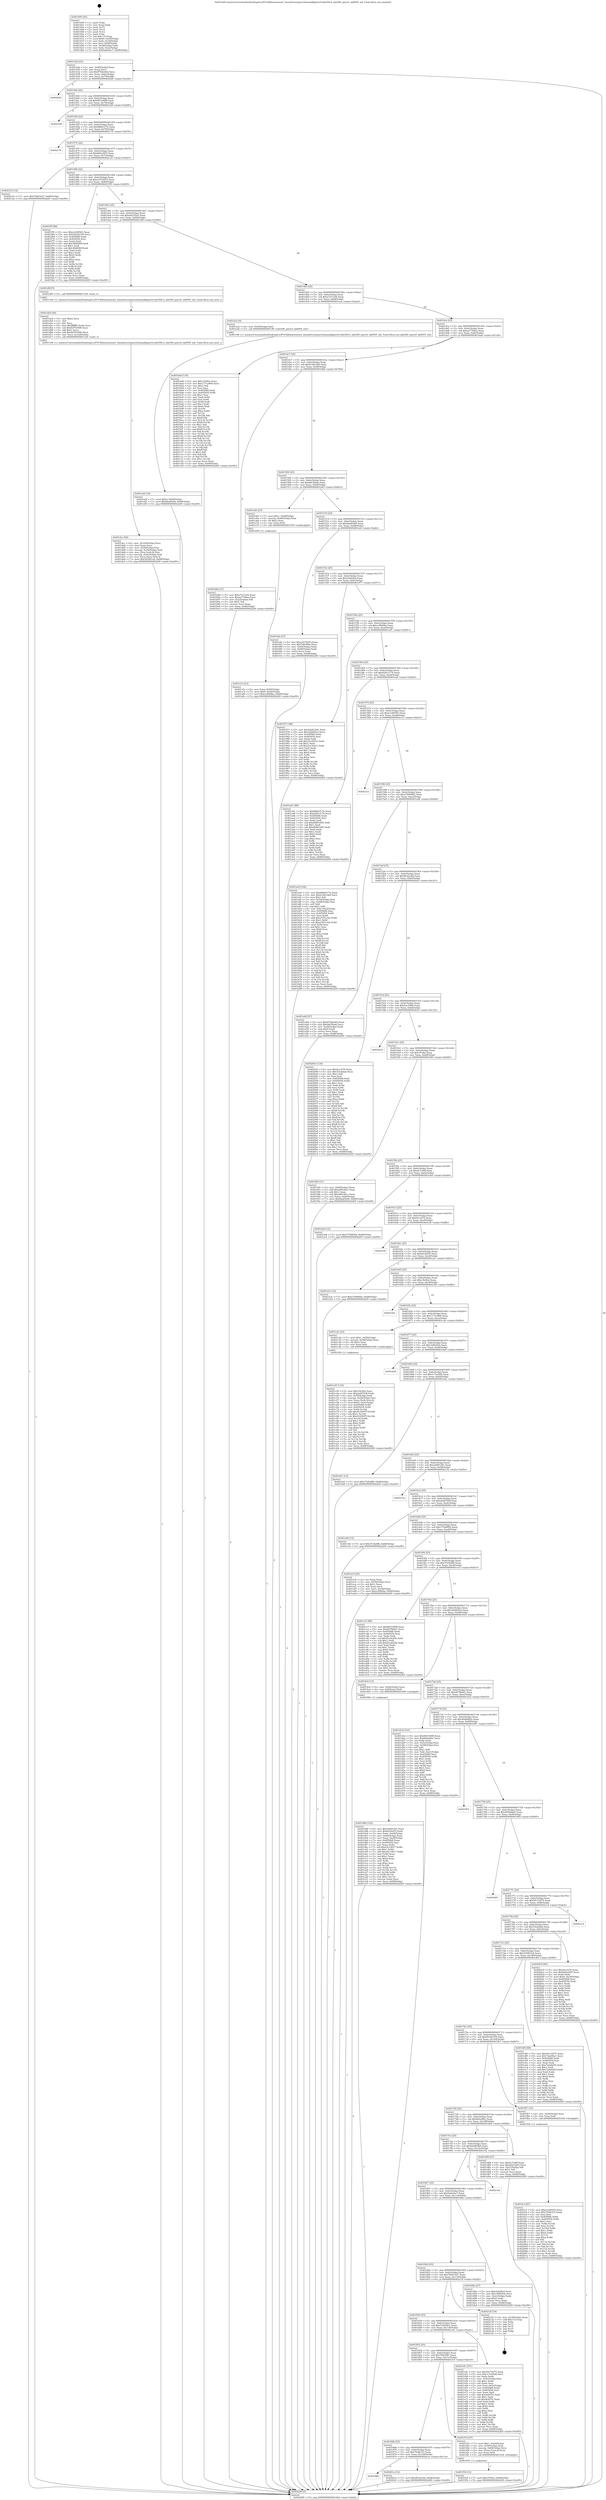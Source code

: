 digraph "0x401400" {
  label = "0x401400 (/mnt/c/Users/mathe/Desktop/tcc/POCII/binaries/extr_linuxdriverspinctrlnomadikpinctrl-abx500.h_abx500_pinctrl_ab8505_init_Final-ollvm.out::main(0))"
  labelloc = "t"
  node[shape=record]

  Entry [label="",width=0.3,height=0.3,shape=circle,fillcolor=black,style=filled]
  "0x40142d" [label="{
     0x40142d [23]\l
     | [instrs]\l
     &nbsp;&nbsp;0x40142d \<+3\>: mov -0x68(%rbp),%eax\l
     &nbsp;&nbsp;0x401430 \<+2\>: mov %eax,%ecx\l
     &nbsp;&nbsp;0x401432 \<+6\>: sub $0x878de46d,%ecx\l
     &nbsp;&nbsp;0x401438 \<+3\>: mov %eax,-0x6c(%rbp)\l
     &nbsp;&nbsp;0x40143b \<+3\>: mov %ecx,-0x70(%rbp)\l
     &nbsp;&nbsp;0x40143e \<+6\>: je 0000000000402026 \<main+0xc26\>\l
  }"]
  "0x402026" [label="{
     0x402026\l
  }", style=dashed]
  "0x401444" [label="{
     0x401444 [22]\l
     | [instrs]\l
     &nbsp;&nbsp;0x401444 \<+5\>: jmp 0000000000401449 \<main+0x49\>\l
     &nbsp;&nbsp;0x401449 \<+3\>: mov -0x6c(%rbp),%eax\l
     &nbsp;&nbsp;0x40144c \<+5\>: sub $0x883196f8,%eax\l
     &nbsp;&nbsp;0x401451 \<+3\>: mov %eax,-0x74(%rbp)\l
     &nbsp;&nbsp;0x401454 \<+6\>: je 00000000004021b8 \<main+0xdb8\>\l
  }"]
  Exit [label="",width=0.3,height=0.3,shape=circle,fillcolor=black,style=filled,peripheries=2]
  "0x4021b8" [label="{
     0x4021b8\l
  }", style=dashed]
  "0x40145a" [label="{
     0x40145a [22]\l
     | [instrs]\l
     &nbsp;&nbsp;0x40145a \<+5\>: jmp 000000000040145f \<main+0x5f\>\l
     &nbsp;&nbsp;0x40145f \<+3\>: mov -0x6c(%rbp),%eax\l
     &nbsp;&nbsp;0x401462 \<+5\>: sub $0x88b6317b,%eax\l
     &nbsp;&nbsp;0x401467 \<+3\>: mov %eax,-0x78(%rbp)\l
     &nbsp;&nbsp;0x40146a \<+6\>: je 0000000000402176 \<main+0xd76\>\l
  }"]
  "0x401884" [label="{
     0x401884\l
  }", style=dashed]
  "0x402176" [label="{
     0x402176\l
  }", style=dashed]
  "0x401470" [label="{
     0x401470 [22]\l
     | [instrs]\l
     &nbsp;&nbsp;0x401470 \<+5\>: jmp 0000000000401475 \<main+0x75\>\l
     &nbsp;&nbsp;0x401475 \<+3\>: mov -0x6c(%rbp),%eax\l
     &nbsp;&nbsp;0x401478 \<+5\>: sub $0x8d2a3f25,%eax\l
     &nbsp;&nbsp;0x40147d \<+3\>: mov %eax,-0x7c(%rbp)\l
     &nbsp;&nbsp;0x401480 \<+6\>: je 0000000000402123 \<main+0xd23\>\l
  }"]
  "0x40201a" [label="{
     0x40201a [12]\l
     | [instrs]\l
     &nbsp;&nbsp;0x40201a \<+7\>: movl $0xf9c42cbd,-0x68(%rbp)\l
     &nbsp;&nbsp;0x402021 \<+5\>: jmp 0000000000402209 \<main+0xe09\>\l
  }"]
  "0x402123" [label="{
     0x402123 [12]\l
     | [instrs]\l
     &nbsp;&nbsp;0x402123 \<+7\>: movl $0x70b91b27,-0x68(%rbp)\l
     &nbsp;&nbsp;0x40212a \<+5\>: jmp 0000000000402209 \<main+0xe09\>\l
  }"]
  "0x401486" [label="{
     0x401486 [22]\l
     | [instrs]\l
     &nbsp;&nbsp;0x401486 \<+5\>: jmp 000000000040148b \<main+0x8b\>\l
     &nbsp;&nbsp;0x40148b \<+3\>: mov -0x6c(%rbp),%eax\l
     &nbsp;&nbsp;0x40148e \<+5\>: sub $0xa167dd70,%eax\l
     &nbsp;&nbsp;0x401493 \<+3\>: mov %eax,-0x80(%rbp)\l
     &nbsp;&nbsp;0x401496 \<+6\>: je 0000000000401f5f \<main+0xb5f\>\l
  }"]
  "0x401fc3" [label="{
     0x401fc3 [87]\l
     | [instrs]\l
     &nbsp;&nbsp;0x401fc3 \<+5\>: mov $0xe1e90543,%ecx\l
     &nbsp;&nbsp;0x401fc8 \<+5\>: mov $0x7fc8b333,%edx\l
     &nbsp;&nbsp;0x401fcd \<+2\>: xor %esi,%esi\l
     &nbsp;&nbsp;0x401fcf \<+8\>: mov 0x405068,%r8d\l
     &nbsp;&nbsp;0x401fd7 \<+8\>: mov 0x405054,%r9d\l
     &nbsp;&nbsp;0x401fdf \<+3\>: sub $0x1,%esi\l
     &nbsp;&nbsp;0x401fe2 \<+3\>: mov %r8d,%r10d\l
     &nbsp;&nbsp;0x401fe5 \<+3\>: add %esi,%r10d\l
     &nbsp;&nbsp;0x401fe8 \<+4\>: imul %r10d,%r8d\l
     &nbsp;&nbsp;0x401fec \<+4\>: and $0x1,%r8d\l
     &nbsp;&nbsp;0x401ff0 \<+4\>: cmp $0x0,%r8d\l
     &nbsp;&nbsp;0x401ff4 \<+4\>: sete %r11b\l
     &nbsp;&nbsp;0x401ff8 \<+4\>: cmp $0xa,%r9d\l
     &nbsp;&nbsp;0x401ffc \<+3\>: setl %bl\l
     &nbsp;&nbsp;0x401fff \<+3\>: mov %r11b,%r14b\l
     &nbsp;&nbsp;0x402002 \<+3\>: and %bl,%r14b\l
     &nbsp;&nbsp;0x402005 \<+3\>: xor %bl,%r11b\l
     &nbsp;&nbsp;0x402008 \<+3\>: or %r11b,%r14b\l
     &nbsp;&nbsp;0x40200b \<+4\>: test $0x1,%r14b\l
     &nbsp;&nbsp;0x40200f \<+3\>: cmovne %edx,%ecx\l
     &nbsp;&nbsp;0x402012 \<+3\>: mov %ecx,-0x68(%rbp)\l
     &nbsp;&nbsp;0x402015 \<+5\>: jmp 0000000000402209 \<main+0xe09\>\l
  }"]
  "0x401f5f" [label="{
     0x401f5f [88]\l
     | [instrs]\l
     &nbsp;&nbsp;0x401f5f \<+5\>: mov $0xe1e90543,%eax\l
     &nbsp;&nbsp;0x401f64 \<+5\>: mov $0x5b52b159,%ecx\l
     &nbsp;&nbsp;0x401f69 \<+7\>: mov 0x405068,%edx\l
     &nbsp;&nbsp;0x401f70 \<+7\>: mov 0x405054,%esi\l
     &nbsp;&nbsp;0x401f77 \<+2\>: mov %edx,%edi\l
     &nbsp;&nbsp;0x401f79 \<+6\>: add $0x3666f40f,%edi\l
     &nbsp;&nbsp;0x401f7f \<+3\>: sub $0x1,%edi\l
     &nbsp;&nbsp;0x401f82 \<+6\>: sub $0x3666f40f,%edi\l
     &nbsp;&nbsp;0x401f88 \<+3\>: imul %edi,%edx\l
     &nbsp;&nbsp;0x401f8b \<+3\>: and $0x1,%edx\l
     &nbsp;&nbsp;0x401f8e \<+3\>: cmp $0x0,%edx\l
     &nbsp;&nbsp;0x401f91 \<+4\>: sete %r8b\l
     &nbsp;&nbsp;0x401f95 \<+3\>: cmp $0xa,%esi\l
     &nbsp;&nbsp;0x401f98 \<+4\>: setl %r9b\l
     &nbsp;&nbsp;0x401f9c \<+3\>: mov %r8b,%r10b\l
     &nbsp;&nbsp;0x401f9f \<+3\>: and %r9b,%r10b\l
     &nbsp;&nbsp;0x401fa2 \<+3\>: xor %r9b,%r8b\l
     &nbsp;&nbsp;0x401fa5 \<+3\>: or %r8b,%r10b\l
     &nbsp;&nbsp;0x401fa8 \<+4\>: test $0x1,%r10b\l
     &nbsp;&nbsp;0x401fac \<+3\>: cmovne %ecx,%eax\l
     &nbsp;&nbsp;0x401faf \<+3\>: mov %eax,-0x68(%rbp)\l
     &nbsp;&nbsp;0x401fb2 \<+5\>: jmp 0000000000402209 \<main+0xe09\>\l
  }"]
  "0x40149c" [label="{
     0x40149c [25]\l
     | [instrs]\l
     &nbsp;&nbsp;0x40149c \<+5\>: jmp 00000000004014a1 \<main+0xa1\>\l
     &nbsp;&nbsp;0x4014a1 \<+3\>: mov -0x6c(%rbp),%eax\l
     &nbsp;&nbsp;0x4014a4 \<+5\>: sub $0xa621f2a5,%eax\l
     &nbsp;&nbsp;0x4014a9 \<+6\>: mov %eax,-0x84(%rbp)\l
     &nbsp;&nbsp;0x4014af \<+6\>: je 0000000000401d9f \<main+0x99f\>\l
  }"]
  "0x401f34" [label="{
     0x401f34 [12]\l
     | [instrs]\l
     &nbsp;&nbsp;0x401f34 \<+7\>: movl $0xcf7e6a,-0x68(%rbp)\l
     &nbsp;&nbsp;0x401f3b \<+5\>: jmp 0000000000402209 \<main+0xe09\>\l
  }"]
  "0x401d9f" [label="{
     0x401d9f [5]\l
     | [instrs]\l
     &nbsp;&nbsp;0x401d9f \<+5\>: call 0000000000401160 \<next_i\>\l
     | [calls]\l
     &nbsp;&nbsp;0x401160 \{1\} (/mnt/c/Users/mathe/Desktop/tcc/POCII/binaries/extr_linuxdriverspinctrlnomadikpinctrl-abx500.h_abx500_pinctrl_ab8505_init_Final-ollvm.out::next_i)\l
  }"]
  "0x4014b5" [label="{
     0x4014b5 [25]\l
     | [instrs]\l
     &nbsp;&nbsp;0x4014b5 \<+5\>: jmp 00000000004014ba \<main+0xba\>\l
     &nbsp;&nbsp;0x4014ba \<+3\>: mov -0x6c(%rbp),%eax\l
     &nbsp;&nbsp;0x4014bd \<+5\>: sub $0xa7a7cc64,%eax\l
     &nbsp;&nbsp;0x4014c2 \<+6\>: mov %eax,-0x88(%rbp)\l
     &nbsp;&nbsp;0x4014c8 \<+6\>: je 0000000000401ee2 \<main+0xae2\>\l
  }"]
  "0x40186b" [label="{
     0x40186b [25]\l
     | [instrs]\l
     &nbsp;&nbsp;0x40186b \<+5\>: jmp 0000000000401870 \<main+0x470\>\l
     &nbsp;&nbsp;0x401870 \<+3\>: mov -0x6c(%rbp),%eax\l
     &nbsp;&nbsp;0x401873 \<+5\>: sub $0x7fc8b333,%eax\l
     &nbsp;&nbsp;0x401878 \<+6\>: mov %eax,-0x120(%rbp)\l
     &nbsp;&nbsp;0x40187e \<+6\>: je 000000000040201a \<main+0xc1a\>\l
  }"]
  "0x401ee2" [label="{
     0x401ee2 [9]\l
     | [instrs]\l
     &nbsp;&nbsp;0x401ee2 \<+4\>: mov -0x50(%rbp),%rdi\l
     &nbsp;&nbsp;0x401ee6 \<+5\>: call 00000000004013f0 \<abx500_pinctrl_ab8505_init\>\l
     | [calls]\l
     &nbsp;&nbsp;0x4013f0 \{1\} (/mnt/c/Users/mathe/Desktop/tcc/POCII/binaries/extr_linuxdriverspinctrlnomadikpinctrl-abx500.h_abx500_pinctrl_ab8505_init_Final-ollvm.out::abx500_pinctrl_ab8505_init)\l
  }"]
  "0x4014ce" [label="{
     0x4014ce [25]\l
     | [instrs]\l
     &nbsp;&nbsp;0x4014ce \<+5\>: jmp 00000000004014d3 \<main+0xd3\>\l
     &nbsp;&nbsp;0x4014d3 \<+3\>: mov -0x6c(%rbp),%eax\l
     &nbsp;&nbsp;0x4014d6 \<+5\>: sub $0xaa7708aa,%eax\l
     &nbsp;&nbsp;0x4014db \<+6\>: mov %eax,-0x8c(%rbp)\l
     &nbsp;&nbsp;0x4014e1 \<+6\>: je 0000000000401ba8 \<main+0x7a8\>\l
  }"]
  "0x401f19" [label="{
     0x401f19 [27]\l
     | [instrs]\l
     &nbsp;&nbsp;0x401f19 \<+7\>: movl $0x1,-0x64(%rbp)\l
     &nbsp;&nbsp;0x401f20 \<+4\>: mov -0x50(%rbp),%rax\l
     &nbsp;&nbsp;0x401f24 \<+4\>: movslq -0x60(%rbp),%rcx\l
     &nbsp;&nbsp;0x401f28 \<+4\>: mov (%rax,%rcx,8),%rax\l
     &nbsp;&nbsp;0x401f2c \<+3\>: mov %rax,%rdi\l
     &nbsp;&nbsp;0x401f2f \<+5\>: call 0000000000401030 \<free@plt\>\l
     | [calls]\l
     &nbsp;&nbsp;0x401030 \{1\} (unknown)\l
  }"]
  "0x401ba8" [label="{
     0x401ba8 [134]\l
     | [instrs]\l
     &nbsp;&nbsp;0x401ba8 \<+5\>: mov $0xc3b3fee,%eax\l
     &nbsp;&nbsp;0x401bad \<+5\>: mov $0x1171e990,%ecx\l
     &nbsp;&nbsp;0x401bb2 \<+2\>: mov $0x1,%dl\l
     &nbsp;&nbsp;0x401bb4 \<+2\>: xor %esi,%esi\l
     &nbsp;&nbsp;0x401bb6 \<+7\>: mov 0x405068,%edi\l
     &nbsp;&nbsp;0x401bbd \<+8\>: mov 0x405054,%r8d\l
     &nbsp;&nbsp;0x401bc5 \<+3\>: sub $0x1,%esi\l
     &nbsp;&nbsp;0x401bc8 \<+3\>: mov %edi,%r9d\l
     &nbsp;&nbsp;0x401bcb \<+3\>: add %esi,%r9d\l
     &nbsp;&nbsp;0x401bce \<+4\>: imul %r9d,%edi\l
     &nbsp;&nbsp;0x401bd2 \<+3\>: and $0x1,%edi\l
     &nbsp;&nbsp;0x401bd5 \<+3\>: cmp $0x0,%edi\l
     &nbsp;&nbsp;0x401bd8 \<+4\>: sete %r10b\l
     &nbsp;&nbsp;0x401bdc \<+4\>: cmp $0xa,%r8d\l
     &nbsp;&nbsp;0x401be0 \<+4\>: setl %r11b\l
     &nbsp;&nbsp;0x401be4 \<+3\>: mov %r10b,%bl\l
     &nbsp;&nbsp;0x401be7 \<+3\>: xor $0xff,%bl\l
     &nbsp;&nbsp;0x401bea \<+3\>: mov %r11b,%r14b\l
     &nbsp;&nbsp;0x401bed \<+4\>: xor $0xff,%r14b\l
     &nbsp;&nbsp;0x401bf1 \<+3\>: xor $0x1,%dl\l
     &nbsp;&nbsp;0x401bf4 \<+3\>: mov %bl,%r15b\l
     &nbsp;&nbsp;0x401bf7 \<+4\>: and $0xff,%r15b\l
     &nbsp;&nbsp;0x401bfb \<+3\>: and %dl,%r10b\l
     &nbsp;&nbsp;0x401bfe \<+3\>: mov %r14b,%r12b\l
     &nbsp;&nbsp;0x401c01 \<+4\>: and $0xff,%r12b\l
     &nbsp;&nbsp;0x401c05 \<+3\>: and %dl,%r11b\l
     &nbsp;&nbsp;0x401c08 \<+3\>: or %r10b,%r15b\l
     &nbsp;&nbsp;0x401c0b \<+3\>: or %r11b,%r12b\l
     &nbsp;&nbsp;0x401c0e \<+3\>: xor %r12b,%r15b\l
     &nbsp;&nbsp;0x401c11 \<+3\>: or %r14b,%bl\l
     &nbsp;&nbsp;0x401c14 \<+3\>: xor $0xff,%bl\l
     &nbsp;&nbsp;0x401c17 \<+3\>: or $0x1,%dl\l
     &nbsp;&nbsp;0x401c1a \<+2\>: and %dl,%bl\l
     &nbsp;&nbsp;0x401c1c \<+3\>: or %bl,%r15b\l
     &nbsp;&nbsp;0x401c1f \<+4\>: test $0x1,%r15b\l
     &nbsp;&nbsp;0x401c23 \<+3\>: cmovne %ecx,%eax\l
     &nbsp;&nbsp;0x401c26 \<+3\>: mov %eax,-0x68(%rbp)\l
     &nbsp;&nbsp;0x401c29 \<+5\>: jmp 0000000000402209 \<main+0xe09\>\l
  }"]
  "0x4014e7" [label="{
     0x4014e7 [25]\l
     | [instrs]\l
     &nbsp;&nbsp;0x4014e7 \<+5\>: jmp 00000000004014ec \<main+0xec\>\l
     &nbsp;&nbsp;0x4014ec \<+3\>: mov -0x6c(%rbp),%eax\l
     &nbsp;&nbsp;0x4014ef \<+5\>: sub $0xb1d81eb0,%eax\l
     &nbsp;&nbsp;0x4014f4 \<+6\>: mov %eax,-0x90(%rbp)\l
     &nbsp;&nbsp;0x4014fa \<+6\>: je 0000000000401b8d \<main+0x78d\>\l
  }"]
  "0x401eeb" [label="{
     0x401eeb [19]\l
     | [instrs]\l
     &nbsp;&nbsp;0x401eeb \<+7\>: movl $0x0,-0x60(%rbp)\l
     &nbsp;&nbsp;0x401ef2 \<+7\>: movl $0xbba85af4,-0x68(%rbp)\l
     &nbsp;&nbsp;0x401ef9 \<+5\>: jmp 0000000000402209 \<main+0xe09\>\l
  }"]
  "0x401b8d" [label="{
     0x401b8d [27]\l
     | [instrs]\l
     &nbsp;&nbsp;0x401b8d \<+5\>: mov $0xa7a7cc64,%eax\l
     &nbsp;&nbsp;0x401b92 \<+5\>: mov $0xaa7708aa,%ecx\l
     &nbsp;&nbsp;0x401b97 \<+3\>: mov -0x22(%rbp),%dl\l
     &nbsp;&nbsp;0x401b9a \<+3\>: test $0x1,%dl\l
     &nbsp;&nbsp;0x401b9d \<+3\>: cmovne %ecx,%eax\l
     &nbsp;&nbsp;0x401ba0 \<+3\>: mov %eax,-0x68(%rbp)\l
     &nbsp;&nbsp;0x401ba3 \<+5\>: jmp 0000000000402209 \<main+0xe09\>\l
  }"]
  "0x401500" [label="{
     0x401500 [25]\l
     | [instrs]\l
     &nbsp;&nbsp;0x401500 \<+5\>: jmp 0000000000401505 \<main+0x105\>\l
     &nbsp;&nbsp;0x401505 \<+3\>: mov -0x6c(%rbp),%eax\l
     &nbsp;&nbsp;0x401508 \<+5\>: sub $0xb8c5faab,%eax\l
     &nbsp;&nbsp;0x40150d \<+6\>: mov %eax,-0x94(%rbp)\l
     &nbsp;&nbsp;0x401513 \<+6\>: je 0000000000401a63 \<main+0x663\>\l
  }"]
  "0x401852" [label="{
     0x401852 [25]\l
     | [instrs]\l
     &nbsp;&nbsp;0x401852 \<+5\>: jmp 0000000000401857 \<main+0x457\>\l
     &nbsp;&nbsp;0x401857 \<+3\>: mov -0x6c(%rbp),%eax\l
     &nbsp;&nbsp;0x40185a \<+5\>: sub $0x789c9f4c,%eax\l
     &nbsp;&nbsp;0x40185f \<+6\>: mov %eax,-0x11c(%rbp)\l
     &nbsp;&nbsp;0x401865 \<+6\>: je 0000000000401f19 \<main+0xb19\>\l
  }"]
  "0x401a63" [label="{
     0x401a63 [23]\l
     | [instrs]\l
     &nbsp;&nbsp;0x401a63 \<+7\>: movl $0x1,-0x48(%rbp)\l
     &nbsp;&nbsp;0x401a6a \<+4\>: movslq -0x48(%rbp),%rax\l
     &nbsp;&nbsp;0x401a6e \<+4\>: shl $0x3,%rax\l
     &nbsp;&nbsp;0x401a72 \<+3\>: mov %rax,%rdi\l
     &nbsp;&nbsp;0x401a75 \<+5\>: call 0000000000401050 \<malloc@plt\>\l
     | [calls]\l
     &nbsp;&nbsp;0x401050 \{1\} (unknown)\l
  }"]
  "0x401519" [label="{
     0x401519 [25]\l
     | [instrs]\l
     &nbsp;&nbsp;0x401519 \<+5\>: jmp 000000000040151e \<main+0x11e\>\l
     &nbsp;&nbsp;0x40151e \<+3\>: mov -0x6c(%rbp),%eax\l
     &nbsp;&nbsp;0x401521 \<+5\>: sub $0xbba85af4,%eax\l
     &nbsp;&nbsp;0x401526 \<+6\>: mov %eax,-0x98(%rbp)\l
     &nbsp;&nbsp;0x40152c \<+6\>: je 0000000000401efe \<main+0xafe\>\l
  }"]
  "0x401e4c" [label="{
     0x401e4c [101]\l
     | [instrs]\l
     &nbsp;&nbsp;0x401e4c \<+5\>: mov $0x50c72075,%eax\l
     &nbsp;&nbsp;0x401e51 \<+5\>: mov $0x1c7ea028,%ecx\l
     &nbsp;&nbsp;0x401e56 \<+2\>: xor %edx,%edx\l
     &nbsp;&nbsp;0x401e58 \<+3\>: mov -0x5c(%rbp),%esi\l
     &nbsp;&nbsp;0x401e5b \<+3\>: sub $0x1,%edx\l
     &nbsp;&nbsp;0x401e5e \<+2\>: sub %edx,%esi\l
     &nbsp;&nbsp;0x401e60 \<+3\>: mov %esi,-0x5c(%rbp)\l
     &nbsp;&nbsp;0x401e63 \<+7\>: mov 0x405068,%edx\l
     &nbsp;&nbsp;0x401e6a \<+7\>: mov 0x405054,%esi\l
     &nbsp;&nbsp;0x401e71 \<+2\>: mov %edx,%edi\l
     &nbsp;&nbsp;0x401e73 \<+6\>: add $0x4e4f7fc,%edi\l
     &nbsp;&nbsp;0x401e79 \<+3\>: sub $0x1,%edi\l
     &nbsp;&nbsp;0x401e7c \<+6\>: sub $0x4e4f7fc,%edi\l
     &nbsp;&nbsp;0x401e82 \<+3\>: imul %edi,%edx\l
     &nbsp;&nbsp;0x401e85 \<+3\>: and $0x1,%edx\l
     &nbsp;&nbsp;0x401e88 \<+3\>: cmp $0x0,%edx\l
     &nbsp;&nbsp;0x401e8b \<+4\>: sete %r8b\l
     &nbsp;&nbsp;0x401e8f \<+3\>: cmp $0xa,%esi\l
     &nbsp;&nbsp;0x401e92 \<+4\>: setl %r9b\l
     &nbsp;&nbsp;0x401e96 \<+3\>: mov %r8b,%r10b\l
     &nbsp;&nbsp;0x401e99 \<+3\>: and %r9b,%r10b\l
     &nbsp;&nbsp;0x401e9c \<+3\>: xor %r9b,%r8b\l
     &nbsp;&nbsp;0x401e9f \<+3\>: or %r8b,%r10b\l
     &nbsp;&nbsp;0x401ea2 \<+4\>: test $0x1,%r10b\l
     &nbsp;&nbsp;0x401ea6 \<+3\>: cmovne %ecx,%eax\l
     &nbsp;&nbsp;0x401ea9 \<+3\>: mov %eax,-0x68(%rbp)\l
     &nbsp;&nbsp;0x401eac \<+5\>: jmp 0000000000402209 \<main+0xe09\>\l
  }"]
  "0x401efe" [label="{
     0x401efe [27]\l
     | [instrs]\l
     &nbsp;&nbsp;0x401efe \<+5\>: mov $0xa167dd70,%eax\l
     &nbsp;&nbsp;0x401f03 \<+5\>: mov $0x789c9f4c,%ecx\l
     &nbsp;&nbsp;0x401f08 \<+3\>: mov -0x60(%rbp),%edx\l
     &nbsp;&nbsp;0x401f0b \<+3\>: cmp -0x48(%rbp),%edx\l
     &nbsp;&nbsp;0x401f0e \<+3\>: cmovl %ecx,%eax\l
     &nbsp;&nbsp;0x401f11 \<+3\>: mov %eax,-0x68(%rbp)\l
     &nbsp;&nbsp;0x401f14 \<+5\>: jmp 0000000000402209 \<main+0xe09\>\l
  }"]
  "0x401532" [label="{
     0x401532 [25]\l
     | [instrs]\l
     &nbsp;&nbsp;0x401532 \<+5\>: jmp 0000000000401537 \<main+0x137\>\l
     &nbsp;&nbsp;0x401537 \<+3\>: mov -0x6c(%rbp),%eax\l
     &nbsp;&nbsp;0x40153a \<+5\>: sub $0xcb2f2fed,%eax\l
     &nbsp;&nbsp;0x40153f \<+6\>: mov %eax,-0x9c(%rbp)\l
     &nbsp;&nbsp;0x401545 \<+6\>: je 0000000000401971 \<main+0x571\>\l
  }"]
  "0x401839" [label="{
     0x401839 [25]\l
     | [instrs]\l
     &nbsp;&nbsp;0x401839 \<+5\>: jmp 000000000040183e \<main+0x43e\>\l
     &nbsp;&nbsp;0x40183e \<+3\>: mov -0x6c(%rbp),%eax\l
     &nbsp;&nbsp;0x401841 \<+5\>: sub $0x73ab5be1,%eax\l
     &nbsp;&nbsp;0x401846 \<+6\>: mov %eax,-0x118(%rbp)\l
     &nbsp;&nbsp;0x40184c \<+6\>: je 0000000000401e4c \<main+0xa4c\>\l
  }"]
  "0x401971" [label="{
     0x401971 [88]\l
     | [instrs]\l
     &nbsp;&nbsp;0x401971 \<+5\>: mov $0x24d91291,%eax\l
     &nbsp;&nbsp;0x401976 \<+5\>: mov $0x3d2829c2,%ecx\l
     &nbsp;&nbsp;0x40197b \<+7\>: mov 0x405068,%edx\l
     &nbsp;&nbsp;0x401982 \<+7\>: mov 0x405054,%esi\l
     &nbsp;&nbsp;0x401989 \<+2\>: mov %edx,%edi\l
     &nbsp;&nbsp;0x40198b \<+6\>: add $0x23c30231,%edi\l
     &nbsp;&nbsp;0x401991 \<+3\>: sub $0x1,%edi\l
     &nbsp;&nbsp;0x401994 \<+6\>: sub $0x23c30231,%edi\l
     &nbsp;&nbsp;0x40199a \<+3\>: imul %edi,%edx\l
     &nbsp;&nbsp;0x40199d \<+3\>: and $0x1,%edx\l
     &nbsp;&nbsp;0x4019a0 \<+3\>: cmp $0x0,%edx\l
     &nbsp;&nbsp;0x4019a3 \<+4\>: sete %r8b\l
     &nbsp;&nbsp;0x4019a7 \<+3\>: cmp $0xa,%esi\l
     &nbsp;&nbsp;0x4019aa \<+4\>: setl %r9b\l
     &nbsp;&nbsp;0x4019ae \<+3\>: mov %r8b,%r10b\l
     &nbsp;&nbsp;0x4019b1 \<+3\>: and %r9b,%r10b\l
     &nbsp;&nbsp;0x4019b4 \<+3\>: xor %r9b,%r8b\l
     &nbsp;&nbsp;0x4019b7 \<+3\>: or %r8b,%r10b\l
     &nbsp;&nbsp;0x4019ba \<+4\>: test $0x1,%r10b\l
     &nbsp;&nbsp;0x4019be \<+3\>: cmovne %ecx,%eax\l
     &nbsp;&nbsp;0x4019c1 \<+3\>: mov %eax,-0x68(%rbp)\l
     &nbsp;&nbsp;0x4019c4 \<+5\>: jmp 0000000000402209 \<main+0xe09\>\l
  }"]
  "0x40154b" [label="{
     0x40154b [25]\l
     | [instrs]\l
     &nbsp;&nbsp;0x40154b \<+5\>: jmp 0000000000401550 \<main+0x150\>\l
     &nbsp;&nbsp;0x401550 \<+3\>: mov -0x6c(%rbp),%eax\l
     &nbsp;&nbsp;0x401553 \<+5\>: sub $0xccf046ba,%eax\l
     &nbsp;&nbsp;0x401558 \<+6\>: mov %eax,-0xa0(%rbp)\l
     &nbsp;&nbsp;0x40155e \<+6\>: je 0000000000401a91 \<main+0x691\>\l
  }"]
  "0x40212f" [label="{
     0x40212f [19]\l
     | [instrs]\l
     &nbsp;&nbsp;0x40212f \<+3\>: mov -0x30(%rbp),%eax\l
     &nbsp;&nbsp;0x402132 \<+7\>: add $0x110,%rsp\l
     &nbsp;&nbsp;0x402139 \<+1\>: pop %rbx\l
     &nbsp;&nbsp;0x40213a \<+2\>: pop %r12\l
     &nbsp;&nbsp;0x40213c \<+2\>: pop %r14\l
     &nbsp;&nbsp;0x40213e \<+2\>: pop %r15\l
     &nbsp;&nbsp;0x402140 \<+1\>: pop %rbp\l
     &nbsp;&nbsp;0x402141 \<+1\>: ret\l
  }"]
  "0x401a91" [label="{
     0x401a91 [88]\l
     | [instrs]\l
     &nbsp;&nbsp;0x401a91 \<+5\>: mov $0x88b6317b,%eax\l
     &nbsp;&nbsp;0x401a96 \<+5\>: mov $0xd2812178,%ecx\l
     &nbsp;&nbsp;0x401a9b \<+7\>: mov 0x405068,%edx\l
     &nbsp;&nbsp;0x401aa2 \<+7\>: mov 0x405054,%esi\l
     &nbsp;&nbsp;0x401aa9 \<+2\>: mov %edx,%edi\l
     &nbsp;&nbsp;0x401aab \<+6\>: sub $0xd0861845,%edi\l
     &nbsp;&nbsp;0x401ab1 \<+3\>: sub $0x1,%edi\l
     &nbsp;&nbsp;0x401ab4 \<+6\>: add $0xd0861845,%edi\l
     &nbsp;&nbsp;0x401aba \<+3\>: imul %edi,%edx\l
     &nbsp;&nbsp;0x401abd \<+3\>: and $0x1,%edx\l
     &nbsp;&nbsp;0x401ac0 \<+3\>: cmp $0x0,%edx\l
     &nbsp;&nbsp;0x401ac3 \<+4\>: sete %r8b\l
     &nbsp;&nbsp;0x401ac7 \<+3\>: cmp $0xa,%esi\l
     &nbsp;&nbsp;0x401aca \<+4\>: setl %r9b\l
     &nbsp;&nbsp;0x401ace \<+3\>: mov %r8b,%r10b\l
     &nbsp;&nbsp;0x401ad1 \<+3\>: and %r9b,%r10b\l
     &nbsp;&nbsp;0x401ad4 \<+3\>: xor %r9b,%r8b\l
     &nbsp;&nbsp;0x401ad7 \<+3\>: or %r8b,%r10b\l
     &nbsp;&nbsp;0x401ada \<+4\>: test $0x1,%r10b\l
     &nbsp;&nbsp;0x401ade \<+3\>: cmovne %ecx,%eax\l
     &nbsp;&nbsp;0x401ae1 \<+3\>: mov %eax,-0x68(%rbp)\l
     &nbsp;&nbsp;0x401ae4 \<+5\>: jmp 0000000000402209 \<main+0xe09\>\l
  }"]
  "0x401564" [label="{
     0x401564 [25]\l
     | [instrs]\l
     &nbsp;&nbsp;0x401564 \<+5\>: jmp 0000000000401569 \<main+0x169\>\l
     &nbsp;&nbsp;0x401569 \<+3\>: mov -0x6c(%rbp),%eax\l
     &nbsp;&nbsp;0x40156c \<+5\>: sub $0xd2812178,%eax\l
     &nbsp;&nbsp;0x401571 \<+6\>: mov %eax,-0xa4(%rbp)\l
     &nbsp;&nbsp;0x401577 \<+6\>: je 0000000000401ae9 \<main+0x6e9\>\l
  }"]
  "0x401dcc" [label="{
     0x401dcc [40]\l
     | [instrs]\l
     &nbsp;&nbsp;0x401dcc \<+6\>: mov -0x124(%rbp),%ecx\l
     &nbsp;&nbsp;0x401dd2 \<+3\>: imul %eax,%ecx\l
     &nbsp;&nbsp;0x401dd5 \<+4\>: mov -0x50(%rbp),%rsi\l
     &nbsp;&nbsp;0x401dd9 \<+4\>: movslq -0x54(%rbp),%rdi\l
     &nbsp;&nbsp;0x401ddd \<+4\>: mov (%rsi,%rdi,8),%rsi\l
     &nbsp;&nbsp;0x401de1 \<+4\>: movslq -0x5c(%rbp),%rdi\l
     &nbsp;&nbsp;0x401de5 \<+3\>: mov %ecx,(%rsi,%rdi,4)\l
     &nbsp;&nbsp;0x401de8 \<+7\>: movl $0x5a5901a4,-0x68(%rbp)\l
     &nbsp;&nbsp;0x401def \<+5\>: jmp 0000000000402209 \<main+0xe09\>\l
  }"]
  "0x401ae9" [label="{
     0x401ae9 [164]\l
     | [instrs]\l
     &nbsp;&nbsp;0x401ae9 \<+5\>: mov $0x88b6317b,%eax\l
     &nbsp;&nbsp;0x401aee \<+5\>: mov $0xb1d81eb0,%ecx\l
     &nbsp;&nbsp;0x401af3 \<+2\>: mov $0x1,%dl\l
     &nbsp;&nbsp;0x401af5 \<+3\>: mov -0x54(%rbp),%esi\l
     &nbsp;&nbsp;0x401af8 \<+3\>: cmp -0x48(%rbp),%esi\l
     &nbsp;&nbsp;0x401afb \<+4\>: setl %dil\l
     &nbsp;&nbsp;0x401aff \<+4\>: and $0x1,%dil\l
     &nbsp;&nbsp;0x401b03 \<+4\>: mov %dil,-0x22(%rbp)\l
     &nbsp;&nbsp;0x401b07 \<+7\>: mov 0x405068,%esi\l
     &nbsp;&nbsp;0x401b0e \<+8\>: mov 0x405054,%r8d\l
     &nbsp;&nbsp;0x401b16 \<+3\>: mov %esi,%r9d\l
     &nbsp;&nbsp;0x401b19 \<+7\>: add $0xa7451c02,%r9d\l
     &nbsp;&nbsp;0x401b20 \<+4\>: sub $0x1,%r9d\l
     &nbsp;&nbsp;0x401b24 \<+7\>: sub $0xa7451c02,%r9d\l
     &nbsp;&nbsp;0x401b2b \<+4\>: imul %r9d,%esi\l
     &nbsp;&nbsp;0x401b2f \<+3\>: and $0x1,%esi\l
     &nbsp;&nbsp;0x401b32 \<+3\>: cmp $0x0,%esi\l
     &nbsp;&nbsp;0x401b35 \<+4\>: sete %dil\l
     &nbsp;&nbsp;0x401b39 \<+4\>: cmp $0xa,%r8d\l
     &nbsp;&nbsp;0x401b3d \<+4\>: setl %r10b\l
     &nbsp;&nbsp;0x401b41 \<+3\>: mov %dil,%r11b\l
     &nbsp;&nbsp;0x401b44 \<+4\>: xor $0xff,%r11b\l
     &nbsp;&nbsp;0x401b48 \<+3\>: mov %r10b,%bl\l
     &nbsp;&nbsp;0x401b4b \<+3\>: xor $0xff,%bl\l
     &nbsp;&nbsp;0x401b4e \<+3\>: xor $0x0,%dl\l
     &nbsp;&nbsp;0x401b51 \<+3\>: mov %r11b,%r14b\l
     &nbsp;&nbsp;0x401b54 \<+4\>: and $0x0,%r14b\l
     &nbsp;&nbsp;0x401b58 \<+3\>: and %dl,%dil\l
     &nbsp;&nbsp;0x401b5b \<+3\>: mov %bl,%r15b\l
     &nbsp;&nbsp;0x401b5e \<+4\>: and $0x0,%r15b\l
     &nbsp;&nbsp;0x401b62 \<+3\>: and %dl,%r10b\l
     &nbsp;&nbsp;0x401b65 \<+3\>: or %dil,%r14b\l
     &nbsp;&nbsp;0x401b68 \<+3\>: or %r10b,%r15b\l
     &nbsp;&nbsp;0x401b6b \<+3\>: xor %r15b,%r14b\l
     &nbsp;&nbsp;0x401b6e \<+3\>: or %bl,%r11b\l
     &nbsp;&nbsp;0x401b71 \<+4\>: xor $0xff,%r11b\l
     &nbsp;&nbsp;0x401b75 \<+3\>: or $0x0,%dl\l
     &nbsp;&nbsp;0x401b78 \<+3\>: and %dl,%r11b\l
     &nbsp;&nbsp;0x401b7b \<+3\>: or %r11b,%r14b\l
     &nbsp;&nbsp;0x401b7e \<+4\>: test $0x1,%r14b\l
     &nbsp;&nbsp;0x401b82 \<+3\>: cmovne %ecx,%eax\l
     &nbsp;&nbsp;0x401b85 \<+3\>: mov %eax,-0x68(%rbp)\l
     &nbsp;&nbsp;0x401b88 \<+5\>: jmp 0000000000402209 \<main+0xe09\>\l
  }"]
  "0x40157d" [label="{
     0x40157d [25]\l
     | [instrs]\l
     &nbsp;&nbsp;0x40157d \<+5\>: jmp 0000000000401582 \<main+0x182\>\l
     &nbsp;&nbsp;0x401582 \<+3\>: mov -0x6c(%rbp),%eax\l
     &nbsp;&nbsp;0x401585 \<+5\>: sub $0xe1e90543,%eax\l
     &nbsp;&nbsp;0x40158a \<+6\>: mov %eax,-0xa8(%rbp)\l
     &nbsp;&nbsp;0x401590 \<+6\>: je 00000000004021e3 \<main+0xde3\>\l
  }"]
  "0x401da4" [label="{
     0x401da4 [40]\l
     | [instrs]\l
     &nbsp;&nbsp;0x401da4 \<+5\>: mov $0x2,%ecx\l
     &nbsp;&nbsp;0x401da9 \<+1\>: cltd\l
     &nbsp;&nbsp;0x401daa \<+2\>: idiv %ecx\l
     &nbsp;&nbsp;0x401dac \<+6\>: imul $0xfffffffe,%edx,%ecx\l
     &nbsp;&nbsp;0x401db2 \<+6\>: sub $0x8d791896,%ecx\l
     &nbsp;&nbsp;0x401db8 \<+3\>: add $0x1,%ecx\l
     &nbsp;&nbsp;0x401dbb \<+6\>: add $0x8d791896,%ecx\l
     &nbsp;&nbsp;0x401dc1 \<+6\>: mov %ecx,-0x124(%rbp)\l
     &nbsp;&nbsp;0x401dc7 \<+5\>: call 0000000000401160 \<next_i\>\l
     | [calls]\l
     &nbsp;&nbsp;0x401160 \{1\} (/mnt/c/Users/mathe/Desktop/tcc/POCII/binaries/extr_linuxdriverspinctrlnomadikpinctrl-abx500.h_abx500_pinctrl_ab8505_init_Final-ollvm.out::next_i)\l
  }"]
  "0x4021e3" [label="{
     0x4021e3\l
  }", style=dashed]
  "0x401596" [label="{
     0x401596 [25]\l
     | [instrs]\l
     &nbsp;&nbsp;0x401596 \<+5\>: jmp 000000000040159b \<main+0x19b\>\l
     &nbsp;&nbsp;0x40159b \<+3\>: mov -0x6c(%rbp),%eax\l
     &nbsp;&nbsp;0x40159e \<+5\>: sub $0xe7000682,%eax\l
     &nbsp;&nbsp;0x4015a3 \<+6\>: mov %eax,-0xac(%rbp)\l
     &nbsp;&nbsp;0x4015a9 \<+6\>: je 0000000000401a48 \<main+0x648\>\l
  }"]
  "0x401c45" [label="{
     0x401c45 [116]\l
     | [instrs]\l
     &nbsp;&nbsp;0x401c45 \<+5\>: mov $0xc3b3fee,%ecx\l
     &nbsp;&nbsp;0x401c4a \<+5\>: mov $0x2ad47b4f,%edx\l
     &nbsp;&nbsp;0x401c4f \<+4\>: mov -0x50(%rbp),%rdi\l
     &nbsp;&nbsp;0x401c53 \<+4\>: movslq -0x54(%rbp),%rsi\l
     &nbsp;&nbsp;0x401c57 \<+4\>: mov %rax,(%rdi,%rsi,8)\l
     &nbsp;&nbsp;0x401c5b \<+7\>: movl $0x0,-0x5c(%rbp)\l
     &nbsp;&nbsp;0x401c62 \<+8\>: mov 0x405068,%r8d\l
     &nbsp;&nbsp;0x401c6a \<+8\>: mov 0x405054,%r9d\l
     &nbsp;&nbsp;0x401c72 \<+3\>: mov %r8d,%r10d\l
     &nbsp;&nbsp;0x401c75 \<+7\>: add $0x9145097f,%r10d\l
     &nbsp;&nbsp;0x401c7c \<+4\>: sub $0x1,%r10d\l
     &nbsp;&nbsp;0x401c80 \<+7\>: sub $0x9145097f,%r10d\l
     &nbsp;&nbsp;0x401c87 \<+4\>: imul %r10d,%r8d\l
     &nbsp;&nbsp;0x401c8b \<+4\>: and $0x1,%r8d\l
     &nbsp;&nbsp;0x401c8f \<+4\>: cmp $0x0,%r8d\l
     &nbsp;&nbsp;0x401c93 \<+4\>: sete %r11b\l
     &nbsp;&nbsp;0x401c97 \<+4\>: cmp $0xa,%r9d\l
     &nbsp;&nbsp;0x401c9b \<+3\>: setl %bl\l
     &nbsp;&nbsp;0x401c9e \<+3\>: mov %r11b,%r14b\l
     &nbsp;&nbsp;0x401ca1 \<+3\>: and %bl,%r14b\l
     &nbsp;&nbsp;0x401ca4 \<+3\>: xor %bl,%r11b\l
     &nbsp;&nbsp;0x401ca7 \<+3\>: or %r11b,%r14b\l
     &nbsp;&nbsp;0x401caa \<+4\>: test $0x1,%r14b\l
     &nbsp;&nbsp;0x401cae \<+3\>: cmovne %edx,%ecx\l
     &nbsp;&nbsp;0x401cb1 \<+3\>: mov %ecx,-0x68(%rbp)\l
     &nbsp;&nbsp;0x401cb4 \<+5\>: jmp 0000000000402209 \<main+0xe09\>\l
  }"]
  "0x401a48" [label="{
     0x401a48 [27]\l
     | [instrs]\l
     &nbsp;&nbsp;0x401a48 \<+5\>: mov $0x878de46d,%eax\l
     &nbsp;&nbsp;0x401a4d \<+5\>: mov $0xb8c5faab,%ecx\l
     &nbsp;&nbsp;0x401a52 \<+3\>: mov -0x28(%rbp),%edx\l
     &nbsp;&nbsp;0x401a55 \<+3\>: cmp $0x0,%edx\l
     &nbsp;&nbsp;0x401a58 \<+3\>: cmove %ecx,%eax\l
     &nbsp;&nbsp;0x401a5b \<+3\>: mov %eax,-0x68(%rbp)\l
     &nbsp;&nbsp;0x401a5e \<+5\>: jmp 0000000000402209 \<main+0xe09\>\l
  }"]
  "0x4015af" [label="{
     0x4015af [25]\l
     | [instrs]\l
     &nbsp;&nbsp;0x4015af \<+5\>: jmp 00000000004015b4 \<main+0x1b4\>\l
     &nbsp;&nbsp;0x4015b4 \<+3\>: mov -0x6c(%rbp),%eax\l
     &nbsp;&nbsp;0x4015b7 \<+5\>: sub $0xf9c42cbd,%eax\l
     &nbsp;&nbsp;0x4015bc \<+6\>: mov %eax,-0xb0(%rbp)\l
     &nbsp;&nbsp;0x4015c2 \<+6\>: je 0000000000402043 \<main+0xc43\>\l
  }"]
  "0x401a7a" [label="{
     0x401a7a [23]\l
     | [instrs]\l
     &nbsp;&nbsp;0x401a7a \<+4\>: mov %rax,-0x50(%rbp)\l
     &nbsp;&nbsp;0x401a7e \<+7\>: movl $0x0,-0x54(%rbp)\l
     &nbsp;&nbsp;0x401a85 \<+7\>: movl $0xccf046ba,-0x68(%rbp)\l
     &nbsp;&nbsp;0x401a8c \<+5\>: jmp 0000000000402209 \<main+0xe09\>\l
  }"]
  "0x402043" [label="{
     0x402043 [134]\l
     | [instrs]\l
     &nbsp;&nbsp;0x402043 \<+5\>: mov $0x9cccb70,%eax\l
     &nbsp;&nbsp;0x402048 \<+5\>: mov $0x53edafad,%ecx\l
     &nbsp;&nbsp;0x40204d \<+2\>: mov $0x1,%dl\l
     &nbsp;&nbsp;0x40204f \<+2\>: xor %esi,%esi\l
     &nbsp;&nbsp;0x402051 \<+7\>: mov 0x405068,%edi\l
     &nbsp;&nbsp;0x402058 \<+8\>: mov 0x405054,%r8d\l
     &nbsp;&nbsp;0x402060 \<+3\>: sub $0x1,%esi\l
     &nbsp;&nbsp;0x402063 \<+3\>: mov %edi,%r9d\l
     &nbsp;&nbsp;0x402066 \<+3\>: add %esi,%r9d\l
     &nbsp;&nbsp;0x402069 \<+4\>: imul %r9d,%edi\l
     &nbsp;&nbsp;0x40206d \<+3\>: and $0x1,%edi\l
     &nbsp;&nbsp;0x402070 \<+3\>: cmp $0x0,%edi\l
     &nbsp;&nbsp;0x402073 \<+4\>: sete %r10b\l
     &nbsp;&nbsp;0x402077 \<+4\>: cmp $0xa,%r8d\l
     &nbsp;&nbsp;0x40207b \<+4\>: setl %r11b\l
     &nbsp;&nbsp;0x40207f \<+3\>: mov %r10b,%bl\l
     &nbsp;&nbsp;0x402082 \<+3\>: xor $0xff,%bl\l
     &nbsp;&nbsp;0x402085 \<+3\>: mov %r11b,%r14b\l
     &nbsp;&nbsp;0x402088 \<+4\>: xor $0xff,%r14b\l
     &nbsp;&nbsp;0x40208c \<+3\>: xor $0x1,%dl\l
     &nbsp;&nbsp;0x40208f \<+3\>: mov %bl,%r15b\l
     &nbsp;&nbsp;0x402092 \<+4\>: and $0xff,%r15b\l
     &nbsp;&nbsp;0x402096 \<+3\>: and %dl,%r10b\l
     &nbsp;&nbsp;0x402099 \<+3\>: mov %r14b,%r12b\l
     &nbsp;&nbsp;0x40209c \<+4\>: and $0xff,%r12b\l
     &nbsp;&nbsp;0x4020a0 \<+3\>: and %dl,%r11b\l
     &nbsp;&nbsp;0x4020a3 \<+3\>: or %r10b,%r15b\l
     &nbsp;&nbsp;0x4020a6 \<+3\>: or %r11b,%r12b\l
     &nbsp;&nbsp;0x4020a9 \<+3\>: xor %r12b,%r15b\l
     &nbsp;&nbsp;0x4020ac \<+3\>: or %r14b,%bl\l
     &nbsp;&nbsp;0x4020af \<+3\>: xor $0xff,%bl\l
     &nbsp;&nbsp;0x4020b2 \<+3\>: or $0x1,%dl\l
     &nbsp;&nbsp;0x4020b5 \<+2\>: and %dl,%bl\l
     &nbsp;&nbsp;0x4020b7 \<+3\>: or %bl,%r15b\l
     &nbsp;&nbsp;0x4020ba \<+4\>: test $0x1,%r15b\l
     &nbsp;&nbsp;0x4020be \<+3\>: cmovne %ecx,%eax\l
     &nbsp;&nbsp;0x4020c1 \<+3\>: mov %eax,-0x68(%rbp)\l
     &nbsp;&nbsp;0x4020c4 \<+5\>: jmp 0000000000402209 \<main+0xe09\>\l
  }"]
  "0x4015c8" [label="{
     0x4015c8 [25]\l
     | [instrs]\l
     &nbsp;&nbsp;0x4015c8 \<+5\>: jmp 00000000004015cd \<main+0x1cd\>\l
     &nbsp;&nbsp;0x4015cd \<+3\>: mov -0x6c(%rbp),%eax\l
     &nbsp;&nbsp;0x4015d0 \<+5\>: sub $0xfcac548b,%eax\l
     &nbsp;&nbsp;0x4015d5 \<+6\>: mov %eax,-0xb4(%rbp)\l
     &nbsp;&nbsp;0x4015db \<+6\>: je 0000000000402032 \<main+0xc32\>\l
  }"]
  "0x4019d6" [label="{
     0x4019d6 [102]\l
     | [instrs]\l
     &nbsp;&nbsp;0x4019d6 \<+5\>: mov $0x24d91291,%ecx\l
     &nbsp;&nbsp;0x4019db \<+5\>: mov $0xbd18d35,%edx\l
     &nbsp;&nbsp;0x4019e0 \<+3\>: mov %eax,-0x44(%rbp)\l
     &nbsp;&nbsp;0x4019e3 \<+3\>: mov -0x44(%rbp),%eax\l
     &nbsp;&nbsp;0x4019e6 \<+3\>: mov %eax,-0x28(%rbp)\l
     &nbsp;&nbsp;0x4019e9 \<+7\>: mov 0x405068,%eax\l
     &nbsp;&nbsp;0x4019f0 \<+7\>: mov 0x405054,%esi\l
     &nbsp;&nbsp;0x4019f7 \<+3\>: mov %eax,%r8d\l
     &nbsp;&nbsp;0x4019fa \<+7\>: sub $0xe5c14817,%r8d\l
     &nbsp;&nbsp;0x401a01 \<+4\>: sub $0x1,%r8d\l
     &nbsp;&nbsp;0x401a05 \<+7\>: add $0xe5c14817,%r8d\l
     &nbsp;&nbsp;0x401a0c \<+4\>: imul %r8d,%eax\l
     &nbsp;&nbsp;0x401a10 \<+3\>: and $0x1,%eax\l
     &nbsp;&nbsp;0x401a13 \<+3\>: cmp $0x0,%eax\l
     &nbsp;&nbsp;0x401a16 \<+4\>: sete %r9b\l
     &nbsp;&nbsp;0x401a1a \<+3\>: cmp $0xa,%esi\l
     &nbsp;&nbsp;0x401a1d \<+4\>: setl %r10b\l
     &nbsp;&nbsp;0x401a21 \<+3\>: mov %r9b,%r11b\l
     &nbsp;&nbsp;0x401a24 \<+3\>: and %r10b,%r11b\l
     &nbsp;&nbsp;0x401a27 \<+3\>: xor %r10b,%r9b\l
     &nbsp;&nbsp;0x401a2a \<+3\>: or %r9b,%r11b\l
     &nbsp;&nbsp;0x401a2d \<+4\>: test $0x1,%r11b\l
     &nbsp;&nbsp;0x401a31 \<+3\>: cmovne %edx,%ecx\l
     &nbsp;&nbsp;0x401a34 \<+3\>: mov %ecx,-0x68(%rbp)\l
     &nbsp;&nbsp;0x401a37 \<+5\>: jmp 0000000000402209 \<main+0xe09\>\l
  }"]
  "0x402032" [label="{
     0x402032\l
  }", style=dashed]
  "0x4015e1" [label="{
     0x4015e1 [25]\l
     | [instrs]\l
     &nbsp;&nbsp;0x4015e1 \<+5\>: jmp 00000000004015e6 \<main+0x1e6\>\l
     &nbsp;&nbsp;0x4015e6 \<+3\>: mov -0x6c(%rbp),%eax\l
     &nbsp;&nbsp;0x4015e9 \<+5\>: sub $0xcf7e6a,%eax\l
     &nbsp;&nbsp;0x4015ee \<+6\>: mov %eax,-0xb8(%rbp)\l
     &nbsp;&nbsp;0x4015f4 \<+6\>: je 0000000000401f40 \<main+0xb40\>\l
  }"]
  "0x401400" [label="{
     0x401400 [45]\l
     | [instrs]\l
     &nbsp;&nbsp;0x401400 \<+1\>: push %rbp\l
     &nbsp;&nbsp;0x401401 \<+3\>: mov %rsp,%rbp\l
     &nbsp;&nbsp;0x401404 \<+2\>: push %r15\l
     &nbsp;&nbsp;0x401406 \<+2\>: push %r14\l
     &nbsp;&nbsp;0x401408 \<+2\>: push %r12\l
     &nbsp;&nbsp;0x40140a \<+1\>: push %rbx\l
     &nbsp;&nbsp;0x40140b \<+7\>: sub $0x110,%rsp\l
     &nbsp;&nbsp;0x401412 \<+7\>: movl $0x0,-0x30(%rbp)\l
     &nbsp;&nbsp;0x401419 \<+3\>: mov %edi,-0x34(%rbp)\l
     &nbsp;&nbsp;0x40141c \<+4\>: mov %rsi,-0x40(%rbp)\l
     &nbsp;&nbsp;0x401420 \<+3\>: mov -0x34(%rbp),%edi\l
     &nbsp;&nbsp;0x401423 \<+3\>: mov %edi,-0x2c(%rbp)\l
     &nbsp;&nbsp;0x401426 \<+7\>: movl $0x6abe0ec7,-0x68(%rbp)\l
  }"]
  "0x401f40" [label="{
     0x401f40 [31]\l
     | [instrs]\l
     &nbsp;&nbsp;0x401f40 \<+3\>: mov -0x60(%rbp),%eax\l
     &nbsp;&nbsp;0x401f43 \<+5\>: add $0xa9814bcc,%eax\l
     &nbsp;&nbsp;0x401f48 \<+3\>: add $0x1,%eax\l
     &nbsp;&nbsp;0x401f4b \<+5\>: sub $0xa9814bcc,%eax\l
     &nbsp;&nbsp;0x401f50 \<+3\>: mov %eax,-0x60(%rbp)\l
     &nbsp;&nbsp;0x401f53 \<+7\>: movl $0xbba85af4,-0x68(%rbp)\l
     &nbsp;&nbsp;0x401f5a \<+5\>: jmp 0000000000402209 \<main+0xe09\>\l
  }"]
  "0x4015fa" [label="{
     0x4015fa [25]\l
     | [instrs]\l
     &nbsp;&nbsp;0x4015fa \<+5\>: jmp 00000000004015ff \<main+0x1ff\>\l
     &nbsp;&nbsp;0x4015ff \<+3\>: mov -0x6c(%rbp),%eax\l
     &nbsp;&nbsp;0x401602 \<+5\>: sub $0x4c7c9df,%eax\l
     &nbsp;&nbsp;0x401607 \<+6\>: mov %eax,-0xbc(%rbp)\l
     &nbsp;&nbsp;0x40160d \<+6\>: je 0000000000401ebd \<main+0xabd\>\l
  }"]
  "0x402209" [label="{
     0x402209 [5]\l
     | [instrs]\l
     &nbsp;&nbsp;0x402209 \<+5\>: jmp 000000000040142d \<main+0x2d\>\l
  }"]
  "0x401ebd" [label="{
     0x401ebd [12]\l
     | [instrs]\l
     &nbsp;&nbsp;0x401ebd \<+7\>: movl $0x3754895d,-0x68(%rbp)\l
     &nbsp;&nbsp;0x401ec4 \<+5\>: jmp 0000000000402209 \<main+0xe09\>\l
  }"]
  "0x401613" [label="{
     0x401613 [25]\l
     | [instrs]\l
     &nbsp;&nbsp;0x401613 \<+5\>: jmp 0000000000401618 \<main+0x218\>\l
     &nbsp;&nbsp;0x401618 \<+3\>: mov -0x6c(%rbp),%eax\l
     &nbsp;&nbsp;0x40161b \<+5\>: sub $0x9cccb70,%eax\l
     &nbsp;&nbsp;0x401620 \<+6\>: mov %eax,-0xc0(%rbp)\l
     &nbsp;&nbsp;0x401626 \<+6\>: je 00000000004021fb \<main+0xdfb\>\l
  }"]
  "0x401820" [label="{
     0x401820 [25]\l
     | [instrs]\l
     &nbsp;&nbsp;0x401820 \<+5\>: jmp 0000000000401825 \<main+0x425\>\l
     &nbsp;&nbsp;0x401825 \<+3\>: mov -0x6c(%rbp),%eax\l
     &nbsp;&nbsp;0x401828 \<+5\>: sub $0x70b91b27,%eax\l
     &nbsp;&nbsp;0x40182d \<+6\>: mov %eax,-0x114(%rbp)\l
     &nbsp;&nbsp;0x401833 \<+6\>: je 000000000040212f \<main+0xd2f\>\l
  }"]
  "0x4021fb" [label="{
     0x4021fb\l
  }", style=dashed]
  "0x40162c" [label="{
     0x40162c [25]\l
     | [instrs]\l
     &nbsp;&nbsp;0x40162c \<+5\>: jmp 0000000000401631 \<main+0x231\>\l
     &nbsp;&nbsp;0x401631 \<+3\>: mov -0x6c(%rbp),%eax\l
     &nbsp;&nbsp;0x401634 \<+5\>: sub $0xbd18d35,%eax\l
     &nbsp;&nbsp;0x401639 \<+6\>: mov %eax,-0xc4(%rbp)\l
     &nbsp;&nbsp;0x40163f \<+6\>: je 0000000000401a3c \<main+0x63c\>\l
  }"]
  "0x40188e" [label="{
     0x40188e [27]\l
     | [instrs]\l
     &nbsp;&nbsp;0x40188e \<+5\>: mov $0xcb2f2fed,%eax\l
     &nbsp;&nbsp;0x401893 \<+5\>: mov $0x1b963fcb,%ecx\l
     &nbsp;&nbsp;0x401898 \<+3\>: mov -0x2c(%rbp),%edx\l
     &nbsp;&nbsp;0x40189b \<+3\>: cmp $0x2,%edx\l
     &nbsp;&nbsp;0x40189e \<+3\>: cmovne %ecx,%eax\l
     &nbsp;&nbsp;0x4018a1 \<+3\>: mov %eax,-0x68(%rbp)\l
     &nbsp;&nbsp;0x4018a4 \<+5\>: jmp 0000000000402209 \<main+0xe09\>\l
  }"]
  "0x401a3c" [label="{
     0x401a3c [12]\l
     | [instrs]\l
     &nbsp;&nbsp;0x401a3c \<+7\>: movl $0xe7000682,-0x68(%rbp)\l
     &nbsp;&nbsp;0x401a43 \<+5\>: jmp 0000000000402209 \<main+0xe09\>\l
  }"]
  "0x401645" [label="{
     0x401645 [25]\l
     | [instrs]\l
     &nbsp;&nbsp;0x401645 \<+5\>: jmp 000000000040164a \<main+0x24a\>\l
     &nbsp;&nbsp;0x40164a \<+3\>: mov -0x6c(%rbp),%eax\l
     &nbsp;&nbsp;0x40164d \<+5\>: sub $0xc3b3fee,%eax\l
     &nbsp;&nbsp;0x401652 \<+6\>: mov %eax,-0xc8(%rbp)\l
     &nbsp;&nbsp;0x401658 \<+6\>: je 0000000000402182 \<main+0xd82\>\l
  }"]
  "0x401807" [label="{
     0x401807 [25]\l
     | [instrs]\l
     &nbsp;&nbsp;0x401807 \<+5\>: jmp 000000000040180c \<main+0x40c\>\l
     &nbsp;&nbsp;0x40180c \<+3\>: mov -0x6c(%rbp),%eax\l
     &nbsp;&nbsp;0x40180f \<+5\>: sub $0x6abe0ec7,%eax\l
     &nbsp;&nbsp;0x401814 \<+6\>: mov %eax,-0x110(%rbp)\l
     &nbsp;&nbsp;0x40181a \<+6\>: je 000000000040188e \<main+0x48e\>\l
  }"]
  "0x402182" [label="{
     0x402182\l
  }", style=dashed]
  "0x40165e" [label="{
     0x40165e [25]\l
     | [instrs]\l
     &nbsp;&nbsp;0x40165e \<+5\>: jmp 0000000000401663 \<main+0x263\>\l
     &nbsp;&nbsp;0x401663 \<+3\>: mov -0x6c(%rbp),%eax\l
     &nbsp;&nbsp;0x401666 \<+5\>: sub $0x1171e990,%eax\l
     &nbsp;&nbsp;0x40166b \<+6\>: mov %eax,-0xcc(%rbp)\l
     &nbsp;&nbsp;0x401671 \<+6\>: je 0000000000401c2e \<main+0x82e\>\l
  }"]
  "0x402142" [label="{
     0x402142\l
  }", style=dashed]
  "0x401c2e" [label="{
     0x401c2e [23]\l
     | [instrs]\l
     &nbsp;&nbsp;0x401c2e \<+7\>: movl $0x1,-0x58(%rbp)\l
     &nbsp;&nbsp;0x401c35 \<+4\>: movslq -0x58(%rbp),%rax\l
     &nbsp;&nbsp;0x401c39 \<+4\>: shl $0x2,%rax\l
     &nbsp;&nbsp;0x401c3d \<+3\>: mov %rax,%rdi\l
     &nbsp;&nbsp;0x401c40 \<+5\>: call 0000000000401050 \<malloc@plt\>\l
     | [calls]\l
     &nbsp;&nbsp;0x401050 \{1\} (unknown)\l
  }"]
  "0x401677" [label="{
     0x401677 [25]\l
     | [instrs]\l
     &nbsp;&nbsp;0x401677 \<+5\>: jmp 000000000040167c \<main+0x27c\>\l
     &nbsp;&nbsp;0x40167c \<+3\>: mov -0x6c(%rbp),%eax\l
     &nbsp;&nbsp;0x40167f \<+5\>: sub $0x1b963fcb,%eax\l
     &nbsp;&nbsp;0x401684 \<+6\>: mov %eax,-0xd0(%rbp)\l
     &nbsp;&nbsp;0x40168a \<+6\>: je 00000000004018a9 \<main+0x4a9\>\l
  }"]
  "0x4017ee" [label="{
     0x4017ee [25]\l
     | [instrs]\l
     &nbsp;&nbsp;0x4017ee \<+5\>: jmp 00000000004017f3 \<main+0x3f3\>\l
     &nbsp;&nbsp;0x4017f3 \<+3\>: mov -0x6c(%rbp),%eax\l
     &nbsp;&nbsp;0x4017f6 \<+5\>: sub $0x6a6995b9,%eax\l
     &nbsp;&nbsp;0x4017fb \<+6\>: mov %eax,-0x10c(%rbp)\l
     &nbsp;&nbsp;0x401801 \<+6\>: je 0000000000402142 \<main+0xd42\>\l
  }"]
  "0x4018a9" [label="{
     0x4018a9\l
  }", style=dashed]
  "0x401690" [label="{
     0x401690 [25]\l
     | [instrs]\l
     &nbsp;&nbsp;0x401690 \<+5\>: jmp 0000000000401695 \<main+0x295\>\l
     &nbsp;&nbsp;0x401695 \<+3\>: mov -0x6c(%rbp),%eax\l
     &nbsp;&nbsp;0x401698 \<+5\>: sub $0x1c7ea028,%eax\l
     &nbsp;&nbsp;0x40169d \<+6\>: mov %eax,-0xd4(%rbp)\l
     &nbsp;&nbsp;0x4016a3 \<+6\>: je 0000000000401eb1 \<main+0xab1\>\l
  }"]
  "0x401d84" [label="{
     0x401d84 [27]\l
     | [instrs]\l
     &nbsp;&nbsp;0x401d84 \<+5\>: mov $0x4c7c9df,%eax\l
     &nbsp;&nbsp;0x401d89 \<+5\>: mov $0xa621f2a5,%ecx\l
     &nbsp;&nbsp;0x401d8e \<+3\>: mov -0x21(%rbp),%dl\l
     &nbsp;&nbsp;0x401d91 \<+3\>: test $0x1,%dl\l
     &nbsp;&nbsp;0x401d94 \<+3\>: cmovne %ecx,%eax\l
     &nbsp;&nbsp;0x401d97 \<+3\>: mov %eax,-0x68(%rbp)\l
     &nbsp;&nbsp;0x401d9a \<+5\>: jmp 0000000000402209 \<main+0xe09\>\l
  }"]
  "0x401eb1" [label="{
     0x401eb1 [12]\l
     | [instrs]\l
     &nbsp;&nbsp;0x401eb1 \<+7\>: movl $0x37a5a8fb,-0x68(%rbp)\l
     &nbsp;&nbsp;0x401eb8 \<+5\>: jmp 0000000000402209 \<main+0xe09\>\l
  }"]
  "0x4016a9" [label="{
     0x4016a9 [25]\l
     | [instrs]\l
     &nbsp;&nbsp;0x4016a9 \<+5\>: jmp 00000000004016ae \<main+0x2ae\>\l
     &nbsp;&nbsp;0x4016ae \<+3\>: mov -0x6c(%rbp),%eax\l
     &nbsp;&nbsp;0x4016b1 \<+5\>: sub $0x24d91291,%eax\l
     &nbsp;&nbsp;0x4016b6 \<+6\>: mov %eax,-0xd8(%rbp)\l
     &nbsp;&nbsp;0x4016bc \<+6\>: je 000000000040215a \<main+0xd5a\>\l
  }"]
  "0x4017d5" [label="{
     0x4017d5 [25]\l
     | [instrs]\l
     &nbsp;&nbsp;0x4017d5 \<+5\>: jmp 00000000004017da \<main+0x3da\>\l
     &nbsp;&nbsp;0x4017da \<+3\>: mov -0x6c(%rbp),%eax\l
     &nbsp;&nbsp;0x4017dd \<+5\>: sub $0x662a9fec,%eax\l
     &nbsp;&nbsp;0x4017e2 \<+6\>: mov %eax,-0x108(%rbp)\l
     &nbsp;&nbsp;0x4017e8 \<+6\>: je 0000000000401d84 \<main+0x984\>\l
  }"]
  "0x40215a" [label="{
     0x40215a\l
  }", style=dashed]
  "0x4016c2" [label="{
     0x4016c2 [25]\l
     | [instrs]\l
     &nbsp;&nbsp;0x4016c2 \<+5\>: jmp 00000000004016c7 \<main+0x2c7\>\l
     &nbsp;&nbsp;0x4016c7 \<+3\>: mov -0x6c(%rbp),%eax\l
     &nbsp;&nbsp;0x4016ca \<+5\>: sub $0x2ad47b4f,%eax\l
     &nbsp;&nbsp;0x4016cf \<+6\>: mov %eax,-0xdc(%rbp)\l
     &nbsp;&nbsp;0x4016d5 \<+6\>: je 0000000000401cb9 \<main+0x8b9\>\l
  }"]
  "0x401fb7" [label="{
     0x401fb7 [12]\l
     | [instrs]\l
     &nbsp;&nbsp;0x401fb7 \<+4\>: mov -0x50(%rbp),%rax\l
     &nbsp;&nbsp;0x401fbb \<+3\>: mov %rax,%rdi\l
     &nbsp;&nbsp;0x401fbe \<+5\>: call 0000000000401030 \<free@plt\>\l
     | [calls]\l
     &nbsp;&nbsp;0x401030 \{1\} (unknown)\l
  }"]
  "0x401cb9" [label="{
     0x401cb9 [12]\l
     | [instrs]\l
     &nbsp;&nbsp;0x401cb9 \<+7\>: movl $0x37a5a8fb,-0x68(%rbp)\l
     &nbsp;&nbsp;0x401cc0 \<+5\>: jmp 0000000000402209 \<main+0xe09\>\l
  }"]
  "0x4016db" [label="{
     0x4016db [25]\l
     | [instrs]\l
     &nbsp;&nbsp;0x4016db \<+5\>: jmp 00000000004016e0 \<main+0x2e0\>\l
     &nbsp;&nbsp;0x4016e0 \<+3\>: mov -0x6c(%rbp),%eax\l
     &nbsp;&nbsp;0x4016e3 \<+5\>: sub $0x3754895d,%eax\l
     &nbsp;&nbsp;0x4016e8 \<+6\>: mov %eax,-0xe0(%rbp)\l
     &nbsp;&nbsp;0x4016ee \<+6\>: je 0000000000401ec9 \<main+0xac9\>\l
  }"]
  "0x4017bc" [label="{
     0x4017bc [25]\l
     | [instrs]\l
     &nbsp;&nbsp;0x4017bc \<+5\>: jmp 00000000004017c1 \<main+0x3c1\>\l
     &nbsp;&nbsp;0x4017c1 \<+3\>: mov -0x6c(%rbp),%eax\l
     &nbsp;&nbsp;0x4017c4 \<+5\>: sub $0x5b52b159,%eax\l
     &nbsp;&nbsp;0x4017c9 \<+6\>: mov %eax,-0x104(%rbp)\l
     &nbsp;&nbsp;0x4017cf \<+6\>: je 0000000000401fb7 \<main+0xbb7\>\l
  }"]
  "0x401ec9" [label="{
     0x401ec9 [25]\l
     | [instrs]\l
     &nbsp;&nbsp;0x401ec9 \<+2\>: xor %eax,%eax\l
     &nbsp;&nbsp;0x401ecb \<+3\>: mov -0x54(%rbp),%ecx\l
     &nbsp;&nbsp;0x401ece \<+3\>: sub $0x1,%eax\l
     &nbsp;&nbsp;0x401ed1 \<+2\>: sub %eax,%ecx\l
     &nbsp;&nbsp;0x401ed3 \<+3\>: mov %ecx,-0x54(%rbp)\l
     &nbsp;&nbsp;0x401ed6 \<+7\>: movl $0xccf046ba,-0x68(%rbp)\l
     &nbsp;&nbsp;0x401edd \<+5\>: jmp 0000000000402209 \<main+0xe09\>\l
  }"]
  "0x4016f4" [label="{
     0x4016f4 [25]\l
     | [instrs]\l
     &nbsp;&nbsp;0x4016f4 \<+5\>: jmp 00000000004016f9 \<main+0x2f9\>\l
     &nbsp;&nbsp;0x4016f9 \<+3\>: mov -0x6c(%rbp),%eax\l
     &nbsp;&nbsp;0x4016fc \<+5\>: sub $0x37a5a8fb,%eax\l
     &nbsp;&nbsp;0x401701 \<+6\>: mov %eax,-0xe4(%rbp)\l
     &nbsp;&nbsp;0x401707 \<+6\>: je 0000000000401cc5 \<main+0x8c5\>\l
  }"]
  "0x401df4" [label="{
     0x401df4 [88]\l
     | [instrs]\l
     &nbsp;&nbsp;0x401df4 \<+5\>: mov $0x50c72075,%eax\l
     &nbsp;&nbsp;0x401df9 \<+5\>: mov $0x73ab5be1,%ecx\l
     &nbsp;&nbsp;0x401dfe \<+7\>: mov 0x405068,%edx\l
     &nbsp;&nbsp;0x401e05 \<+7\>: mov 0x405054,%esi\l
     &nbsp;&nbsp;0x401e0c \<+2\>: mov %edx,%edi\l
     &nbsp;&nbsp;0x401e0e \<+6\>: sub $0x7a0a8d55,%edi\l
     &nbsp;&nbsp;0x401e14 \<+3\>: sub $0x1,%edi\l
     &nbsp;&nbsp;0x401e17 \<+6\>: add $0x7a0a8d55,%edi\l
     &nbsp;&nbsp;0x401e1d \<+3\>: imul %edi,%edx\l
     &nbsp;&nbsp;0x401e20 \<+3\>: and $0x1,%edx\l
     &nbsp;&nbsp;0x401e23 \<+3\>: cmp $0x0,%edx\l
     &nbsp;&nbsp;0x401e26 \<+4\>: sete %r8b\l
     &nbsp;&nbsp;0x401e2a \<+3\>: cmp $0xa,%esi\l
     &nbsp;&nbsp;0x401e2d \<+4\>: setl %r9b\l
     &nbsp;&nbsp;0x401e31 \<+3\>: mov %r8b,%r10b\l
     &nbsp;&nbsp;0x401e34 \<+3\>: and %r9b,%r10b\l
     &nbsp;&nbsp;0x401e37 \<+3\>: xor %r9b,%r8b\l
     &nbsp;&nbsp;0x401e3a \<+3\>: or %r8b,%r10b\l
     &nbsp;&nbsp;0x401e3d \<+4\>: test $0x1,%r10b\l
     &nbsp;&nbsp;0x401e41 \<+3\>: cmovne %ecx,%eax\l
     &nbsp;&nbsp;0x401e44 \<+3\>: mov %eax,-0x68(%rbp)\l
     &nbsp;&nbsp;0x401e47 \<+5\>: jmp 0000000000402209 \<main+0xe09\>\l
  }"]
  "0x401cc5" [label="{
     0x401cc5 [88]\l
     | [instrs]\l
     &nbsp;&nbsp;0x401cc5 \<+5\>: mov $0x883196f8,%eax\l
     &nbsp;&nbsp;0x401cca \<+5\>: mov $0x407fb8d1,%ecx\l
     &nbsp;&nbsp;0x401ccf \<+7\>: mov 0x405068,%edx\l
     &nbsp;&nbsp;0x401cd6 \<+7\>: mov 0x405054,%esi\l
     &nbsp;&nbsp;0x401cdd \<+2\>: mov %edx,%edi\l
     &nbsp;&nbsp;0x401cdf \<+6\>: sub $0x83cab256,%edi\l
     &nbsp;&nbsp;0x401ce5 \<+3\>: sub $0x1,%edi\l
     &nbsp;&nbsp;0x401ce8 \<+6\>: add $0x83cab256,%edi\l
     &nbsp;&nbsp;0x401cee \<+3\>: imul %edi,%edx\l
     &nbsp;&nbsp;0x401cf1 \<+3\>: and $0x1,%edx\l
     &nbsp;&nbsp;0x401cf4 \<+3\>: cmp $0x0,%edx\l
     &nbsp;&nbsp;0x401cf7 \<+4\>: sete %r8b\l
     &nbsp;&nbsp;0x401cfb \<+3\>: cmp $0xa,%esi\l
     &nbsp;&nbsp;0x401cfe \<+4\>: setl %r9b\l
     &nbsp;&nbsp;0x401d02 \<+3\>: mov %r8b,%r10b\l
     &nbsp;&nbsp;0x401d05 \<+3\>: and %r9b,%r10b\l
     &nbsp;&nbsp;0x401d08 \<+3\>: xor %r9b,%r8b\l
     &nbsp;&nbsp;0x401d0b \<+3\>: or %r8b,%r10b\l
     &nbsp;&nbsp;0x401d0e \<+4\>: test $0x1,%r10b\l
     &nbsp;&nbsp;0x401d12 \<+3\>: cmovne %ecx,%eax\l
     &nbsp;&nbsp;0x401d15 \<+3\>: mov %eax,-0x68(%rbp)\l
     &nbsp;&nbsp;0x401d18 \<+5\>: jmp 0000000000402209 \<main+0xe09\>\l
  }"]
  "0x40170d" [label="{
     0x40170d [25]\l
     | [instrs]\l
     &nbsp;&nbsp;0x40170d \<+5\>: jmp 0000000000401712 \<main+0x312\>\l
     &nbsp;&nbsp;0x401712 \<+3\>: mov -0x6c(%rbp),%eax\l
     &nbsp;&nbsp;0x401715 \<+5\>: sub $0x3d2829c2,%eax\l
     &nbsp;&nbsp;0x40171a \<+6\>: mov %eax,-0xe8(%rbp)\l
     &nbsp;&nbsp;0x401720 \<+6\>: je 00000000004019c9 \<main+0x5c9\>\l
  }"]
  "0x4017a3" [label="{
     0x4017a3 [25]\l
     | [instrs]\l
     &nbsp;&nbsp;0x4017a3 \<+5\>: jmp 00000000004017a8 \<main+0x3a8\>\l
     &nbsp;&nbsp;0x4017a8 \<+3\>: mov -0x6c(%rbp),%eax\l
     &nbsp;&nbsp;0x4017ab \<+5\>: sub $0x5a5901a4,%eax\l
     &nbsp;&nbsp;0x4017b0 \<+6\>: mov %eax,-0x100(%rbp)\l
     &nbsp;&nbsp;0x4017b6 \<+6\>: je 0000000000401df4 \<main+0x9f4\>\l
  }"]
  "0x4019c9" [label="{
     0x4019c9 [13]\l
     | [instrs]\l
     &nbsp;&nbsp;0x4019c9 \<+4\>: mov -0x40(%rbp),%rax\l
     &nbsp;&nbsp;0x4019cd \<+4\>: mov 0x8(%rax),%rdi\l
     &nbsp;&nbsp;0x4019d1 \<+5\>: call 0000000000401060 \<atoi@plt\>\l
     | [calls]\l
     &nbsp;&nbsp;0x401060 \{1\} (unknown)\l
  }"]
  "0x401726" [label="{
     0x401726 [25]\l
     | [instrs]\l
     &nbsp;&nbsp;0x401726 \<+5\>: jmp 000000000040172b \<main+0x32b\>\l
     &nbsp;&nbsp;0x40172b \<+3\>: mov -0x6c(%rbp),%eax\l
     &nbsp;&nbsp;0x40172e \<+5\>: sub $0x407fb8d1,%eax\l
     &nbsp;&nbsp;0x401733 \<+6\>: mov %eax,-0xec(%rbp)\l
     &nbsp;&nbsp;0x401739 \<+6\>: je 0000000000401d1d \<main+0x91d\>\l
  }"]
  "0x4020c9" [label="{
     0x4020c9 [90]\l
     | [instrs]\l
     &nbsp;&nbsp;0x4020c9 \<+5\>: mov $0x9cccb70,%eax\l
     &nbsp;&nbsp;0x4020ce \<+5\>: mov $0x8d2a3f25,%ecx\l
     &nbsp;&nbsp;0x4020d3 \<+2\>: xor %edx,%edx\l
     &nbsp;&nbsp;0x4020d5 \<+7\>: movl $0x0,-0x30(%rbp)\l
     &nbsp;&nbsp;0x4020dc \<+7\>: mov 0x405068,%esi\l
     &nbsp;&nbsp;0x4020e3 \<+7\>: mov 0x405054,%edi\l
     &nbsp;&nbsp;0x4020ea \<+3\>: sub $0x1,%edx\l
     &nbsp;&nbsp;0x4020ed \<+3\>: mov %esi,%r8d\l
     &nbsp;&nbsp;0x4020f0 \<+3\>: add %edx,%r8d\l
     &nbsp;&nbsp;0x4020f3 \<+4\>: imul %r8d,%esi\l
     &nbsp;&nbsp;0x4020f7 \<+3\>: and $0x1,%esi\l
     &nbsp;&nbsp;0x4020fa \<+3\>: cmp $0x0,%esi\l
     &nbsp;&nbsp;0x4020fd \<+4\>: sete %r9b\l
     &nbsp;&nbsp;0x402101 \<+3\>: cmp $0xa,%edi\l
     &nbsp;&nbsp;0x402104 \<+4\>: setl %r10b\l
     &nbsp;&nbsp;0x402108 \<+3\>: mov %r9b,%r11b\l
     &nbsp;&nbsp;0x40210b \<+3\>: and %r10b,%r11b\l
     &nbsp;&nbsp;0x40210e \<+3\>: xor %r10b,%r9b\l
     &nbsp;&nbsp;0x402111 \<+3\>: or %r9b,%r11b\l
     &nbsp;&nbsp;0x402114 \<+4\>: test $0x1,%r11b\l
     &nbsp;&nbsp;0x402118 \<+3\>: cmovne %ecx,%eax\l
     &nbsp;&nbsp;0x40211b \<+3\>: mov %eax,-0x68(%rbp)\l
     &nbsp;&nbsp;0x40211e \<+5\>: jmp 0000000000402209 \<main+0xe09\>\l
  }"]
  "0x401d1d" [label="{
     0x401d1d [103]\l
     | [instrs]\l
     &nbsp;&nbsp;0x401d1d \<+5\>: mov $0x883196f8,%eax\l
     &nbsp;&nbsp;0x401d22 \<+5\>: mov $0x662a9fec,%ecx\l
     &nbsp;&nbsp;0x401d27 \<+2\>: xor %edx,%edx\l
     &nbsp;&nbsp;0x401d29 \<+3\>: mov -0x5c(%rbp),%esi\l
     &nbsp;&nbsp;0x401d2c \<+3\>: cmp -0x58(%rbp),%esi\l
     &nbsp;&nbsp;0x401d2f \<+4\>: setl %dil\l
     &nbsp;&nbsp;0x401d33 \<+4\>: and $0x1,%dil\l
     &nbsp;&nbsp;0x401d37 \<+4\>: mov %dil,-0x21(%rbp)\l
     &nbsp;&nbsp;0x401d3b \<+7\>: mov 0x405068,%esi\l
     &nbsp;&nbsp;0x401d42 \<+8\>: mov 0x405054,%r8d\l
     &nbsp;&nbsp;0x401d4a \<+3\>: sub $0x1,%edx\l
     &nbsp;&nbsp;0x401d4d \<+3\>: mov %esi,%r9d\l
     &nbsp;&nbsp;0x401d50 \<+3\>: add %edx,%r9d\l
     &nbsp;&nbsp;0x401d53 \<+4\>: imul %r9d,%esi\l
     &nbsp;&nbsp;0x401d57 \<+3\>: and $0x1,%esi\l
     &nbsp;&nbsp;0x401d5a \<+3\>: cmp $0x0,%esi\l
     &nbsp;&nbsp;0x401d5d \<+4\>: sete %dil\l
     &nbsp;&nbsp;0x401d61 \<+4\>: cmp $0xa,%r8d\l
     &nbsp;&nbsp;0x401d65 \<+4\>: setl %r10b\l
     &nbsp;&nbsp;0x401d69 \<+3\>: mov %dil,%r11b\l
     &nbsp;&nbsp;0x401d6c \<+3\>: and %r10b,%r11b\l
     &nbsp;&nbsp;0x401d6f \<+3\>: xor %r10b,%dil\l
     &nbsp;&nbsp;0x401d72 \<+3\>: or %dil,%r11b\l
     &nbsp;&nbsp;0x401d75 \<+4\>: test $0x1,%r11b\l
     &nbsp;&nbsp;0x401d79 \<+3\>: cmovne %ecx,%eax\l
     &nbsp;&nbsp;0x401d7c \<+3\>: mov %eax,-0x68(%rbp)\l
     &nbsp;&nbsp;0x401d7f \<+5\>: jmp 0000000000402209 \<main+0xe09\>\l
  }"]
  "0x40173f" [label="{
     0x40173f [25]\l
     | [instrs]\l
     &nbsp;&nbsp;0x40173f \<+5\>: jmp 0000000000401744 \<main+0x344\>\l
     &nbsp;&nbsp;0x401744 \<+3\>: mov -0x6c(%rbp),%eax\l
     &nbsp;&nbsp;0x401747 \<+5\>: sub $0x44db982a,%eax\l
     &nbsp;&nbsp;0x40174c \<+6\>: mov %eax,-0xf0(%rbp)\l
     &nbsp;&nbsp;0x401752 \<+6\>: je 0000000000401901 \<main+0x501\>\l
  }"]
  "0x40178a" [label="{
     0x40178a [25]\l
     | [instrs]\l
     &nbsp;&nbsp;0x40178a \<+5\>: jmp 000000000040178f \<main+0x38f\>\l
     &nbsp;&nbsp;0x40178f \<+3\>: mov -0x6c(%rbp),%eax\l
     &nbsp;&nbsp;0x401792 \<+5\>: sub $0x53edafad,%eax\l
     &nbsp;&nbsp;0x401797 \<+6\>: mov %eax,-0xfc(%rbp)\l
     &nbsp;&nbsp;0x40179d \<+6\>: je 00000000004020c9 \<main+0xcc9\>\l
  }"]
  "0x401901" [label="{
     0x401901\l
  }", style=dashed]
  "0x401758" [label="{
     0x401758 [25]\l
     | [instrs]\l
     &nbsp;&nbsp;0x401758 \<+5\>: jmp 000000000040175d \<main+0x35d\>\l
     &nbsp;&nbsp;0x40175d \<+3\>: mov -0x6c(%rbp),%eax\l
     &nbsp;&nbsp;0x401760 \<+5\>: sub $0x465b9de0,%eax\l
     &nbsp;&nbsp;0x401765 \<+6\>: mov %eax,-0xf4(%rbp)\l
     &nbsp;&nbsp;0x40176b \<+6\>: je 0000000000401965 \<main+0x565\>\l
  }"]
  "0x4021c4" [label="{
     0x4021c4\l
  }", style=dashed]
  "0x401965" [label="{
     0x401965\l
  }", style=dashed]
  "0x401771" [label="{
     0x401771 [25]\l
     | [instrs]\l
     &nbsp;&nbsp;0x401771 \<+5\>: jmp 0000000000401776 \<main+0x376\>\l
     &nbsp;&nbsp;0x401776 \<+3\>: mov -0x6c(%rbp),%eax\l
     &nbsp;&nbsp;0x401779 \<+5\>: sub $0x50c72075,%eax\l
     &nbsp;&nbsp;0x40177e \<+6\>: mov %eax,-0xf8(%rbp)\l
     &nbsp;&nbsp;0x401784 \<+6\>: je 00000000004021c4 \<main+0xdc4\>\l
  }"]
  Entry -> "0x401400" [label=" 1"]
  "0x40142d" -> "0x402026" [label=" 0"]
  "0x40142d" -> "0x401444" [label=" 39"]
  "0x40212f" -> Exit [label=" 1"]
  "0x401444" -> "0x4021b8" [label=" 0"]
  "0x401444" -> "0x40145a" [label=" 39"]
  "0x402123" -> "0x402209" [label=" 1"]
  "0x40145a" -> "0x402176" [label=" 0"]
  "0x40145a" -> "0x401470" [label=" 39"]
  "0x4020c9" -> "0x402209" [label=" 1"]
  "0x401470" -> "0x402123" [label=" 1"]
  "0x401470" -> "0x401486" [label=" 38"]
  "0x402043" -> "0x402209" [label=" 1"]
  "0x401486" -> "0x401f5f" [label=" 1"]
  "0x401486" -> "0x40149c" [label=" 37"]
  "0x40186b" -> "0x401884" [label=" 0"]
  "0x40149c" -> "0x401d9f" [label=" 1"]
  "0x40149c" -> "0x4014b5" [label=" 36"]
  "0x40186b" -> "0x40201a" [label=" 1"]
  "0x4014b5" -> "0x401ee2" [label=" 1"]
  "0x4014b5" -> "0x4014ce" [label=" 35"]
  "0x40201a" -> "0x402209" [label=" 1"]
  "0x4014ce" -> "0x401ba8" [label=" 1"]
  "0x4014ce" -> "0x4014e7" [label=" 34"]
  "0x401fc3" -> "0x402209" [label=" 1"]
  "0x4014e7" -> "0x401b8d" [label=" 2"]
  "0x4014e7" -> "0x401500" [label=" 32"]
  "0x401f5f" -> "0x402209" [label=" 1"]
  "0x401500" -> "0x401a63" [label=" 1"]
  "0x401500" -> "0x401519" [label=" 31"]
  "0x401f40" -> "0x402209" [label=" 1"]
  "0x401519" -> "0x401efe" [label=" 2"]
  "0x401519" -> "0x401532" [label=" 29"]
  "0x401f34" -> "0x402209" [label=" 1"]
  "0x401532" -> "0x401971" [label=" 1"]
  "0x401532" -> "0x40154b" [label=" 28"]
  "0x401852" -> "0x40186b" [label=" 1"]
  "0x40154b" -> "0x401a91" [label=" 2"]
  "0x40154b" -> "0x401564" [label=" 26"]
  "0x401852" -> "0x401f19" [label=" 1"]
  "0x401564" -> "0x401ae9" [label=" 2"]
  "0x401564" -> "0x40157d" [label=" 24"]
  "0x401efe" -> "0x402209" [label=" 2"]
  "0x40157d" -> "0x4021e3" [label=" 0"]
  "0x40157d" -> "0x401596" [label=" 24"]
  "0x401eeb" -> "0x402209" [label=" 1"]
  "0x401596" -> "0x401a48" [label=" 1"]
  "0x401596" -> "0x4015af" [label=" 23"]
  "0x401ee2" -> "0x401eeb" [label=" 1"]
  "0x4015af" -> "0x402043" [label=" 1"]
  "0x4015af" -> "0x4015c8" [label=" 22"]
  "0x401ec9" -> "0x402209" [label=" 1"]
  "0x4015c8" -> "0x402032" [label=" 0"]
  "0x4015c8" -> "0x4015e1" [label=" 22"]
  "0x401ebd" -> "0x402209" [label=" 1"]
  "0x4015e1" -> "0x401f40" [label=" 1"]
  "0x4015e1" -> "0x4015fa" [label=" 21"]
  "0x401eb1" -> "0x402209" [label=" 1"]
  "0x4015fa" -> "0x401ebd" [label=" 1"]
  "0x4015fa" -> "0x401613" [label=" 20"]
  "0x401e4c" -> "0x402209" [label=" 1"]
  "0x401613" -> "0x4021fb" [label=" 0"]
  "0x401613" -> "0x40162c" [label=" 20"]
  "0x401839" -> "0x401852" [label=" 2"]
  "0x40162c" -> "0x401a3c" [label=" 1"]
  "0x40162c" -> "0x401645" [label=" 19"]
  "0x401839" -> "0x401e4c" [label=" 1"]
  "0x401645" -> "0x402182" [label=" 0"]
  "0x401645" -> "0x40165e" [label=" 19"]
  "0x401820" -> "0x401839" [label=" 3"]
  "0x40165e" -> "0x401c2e" [label=" 1"]
  "0x40165e" -> "0x401677" [label=" 18"]
  "0x401820" -> "0x40212f" [label=" 1"]
  "0x401677" -> "0x4018a9" [label=" 0"]
  "0x401677" -> "0x401690" [label=" 18"]
  "0x401df4" -> "0x402209" [label=" 1"]
  "0x401690" -> "0x401eb1" [label=" 1"]
  "0x401690" -> "0x4016a9" [label=" 17"]
  "0x401dcc" -> "0x402209" [label=" 1"]
  "0x4016a9" -> "0x40215a" [label=" 0"]
  "0x4016a9" -> "0x4016c2" [label=" 17"]
  "0x401d9f" -> "0x401da4" [label=" 1"]
  "0x4016c2" -> "0x401cb9" [label=" 1"]
  "0x4016c2" -> "0x4016db" [label=" 16"]
  "0x401d84" -> "0x402209" [label=" 2"]
  "0x4016db" -> "0x401ec9" [label=" 1"]
  "0x4016db" -> "0x4016f4" [label=" 15"]
  "0x401cc5" -> "0x402209" [label=" 2"]
  "0x4016f4" -> "0x401cc5" [label=" 2"]
  "0x4016f4" -> "0x40170d" [label=" 13"]
  "0x401cb9" -> "0x402209" [label=" 1"]
  "0x40170d" -> "0x4019c9" [label=" 1"]
  "0x40170d" -> "0x401726" [label=" 12"]
  "0x401c2e" -> "0x401c45" [label=" 1"]
  "0x401726" -> "0x401d1d" [label=" 2"]
  "0x401726" -> "0x40173f" [label=" 10"]
  "0x401ba8" -> "0x402209" [label=" 1"]
  "0x40173f" -> "0x401901" [label=" 0"]
  "0x40173f" -> "0x401758" [label=" 10"]
  "0x401ae9" -> "0x402209" [label=" 2"]
  "0x401758" -> "0x401965" [label=" 0"]
  "0x401758" -> "0x401771" [label=" 10"]
  "0x401a91" -> "0x402209" [label=" 2"]
  "0x401771" -> "0x4021c4" [label=" 0"]
  "0x401771" -> "0x40178a" [label=" 10"]
  "0x401b8d" -> "0x402209" [label=" 2"]
  "0x40178a" -> "0x4020c9" [label=" 1"]
  "0x40178a" -> "0x4017a3" [label=" 9"]
  "0x401c45" -> "0x402209" [label=" 1"]
  "0x4017a3" -> "0x401df4" [label=" 1"]
  "0x4017a3" -> "0x4017bc" [label=" 8"]
  "0x401d1d" -> "0x402209" [label=" 2"]
  "0x4017bc" -> "0x401fb7" [label=" 1"]
  "0x4017bc" -> "0x4017d5" [label=" 7"]
  "0x401da4" -> "0x401dcc" [label=" 1"]
  "0x4017d5" -> "0x401d84" [label=" 2"]
  "0x4017d5" -> "0x4017ee" [label=" 5"]
  "0x401fb7" -> "0x401fc3" [label=" 1"]
  "0x4017ee" -> "0x402142" [label=" 0"]
  "0x4017ee" -> "0x401807" [label=" 5"]
  "0x401f19" -> "0x401f34" [label=" 1"]
  "0x401807" -> "0x40188e" [label=" 1"]
  "0x401807" -> "0x401820" [label=" 4"]
  "0x40188e" -> "0x402209" [label=" 1"]
  "0x401400" -> "0x40142d" [label=" 1"]
  "0x402209" -> "0x40142d" [label=" 38"]
  "0x401971" -> "0x402209" [label=" 1"]
  "0x4019c9" -> "0x4019d6" [label=" 1"]
  "0x4019d6" -> "0x402209" [label=" 1"]
  "0x401a3c" -> "0x402209" [label=" 1"]
  "0x401a48" -> "0x402209" [label=" 1"]
  "0x401a63" -> "0x401a7a" [label=" 1"]
  "0x401a7a" -> "0x402209" [label=" 1"]
}
